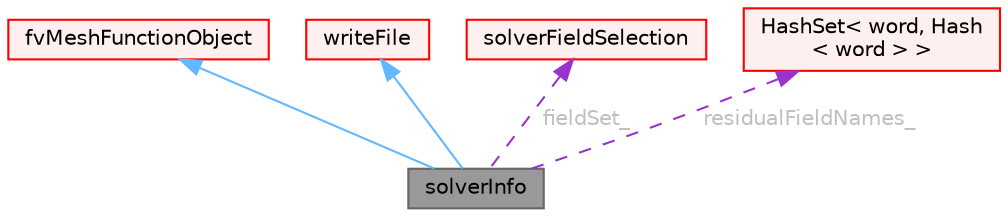 digraph "solverInfo"
{
 // LATEX_PDF_SIZE
  bgcolor="transparent";
  edge [fontname=Helvetica,fontsize=10,labelfontname=Helvetica,labelfontsize=10];
  node [fontname=Helvetica,fontsize=10,shape=box,height=0.2,width=0.4];
  Node1 [id="Node000001",label="solverInfo",height=0.2,width=0.4,color="gray40", fillcolor="grey60", style="filled", fontcolor="black",tooltip="Writes solver information for a list of user-specified fields."];
  Node2 -> Node1 [id="edge1_Node000001_Node000002",dir="back",color="steelblue1",style="solid",tooltip=" "];
  Node2 [id="Node000002",label="fvMeshFunctionObject",height=0.2,width=0.4,color="red", fillcolor="#FFF0F0", style="filled",URL="$classFoam_1_1functionObjects_1_1fvMeshFunctionObject.html",tooltip="Specialization of Foam::functionObject for an Foam::fvMesh, providing a reference to the Foam::fvMesh..."];
  Node76 -> Node1 [id="edge2_Node000001_Node000076",dir="back",color="steelblue1",style="solid",tooltip=" "];
  Node76 [id="Node000076",label="writeFile",height=0.2,width=0.4,color="red", fillcolor="#FFF0F0", style="filled",URL="$classFoam_1_1functionObjects_1_1writeFile.html",tooltip="Base class for writing single files from the function objects."];
  Node79 -> Node1 [id="edge3_Node000001_Node000079",dir="back",color="darkorchid3",style="dashed",tooltip=" ",label=" fieldSet_",fontcolor="grey" ];
  Node79 [id="Node000079",label="solverFieldSelection",height=0.2,width=0.4,color="red", fillcolor="#FFF0F0", style="filled",URL="$classFoam_1_1functionObjects_1_1solverFieldSelection.html",tooltip=" "];
  Node85 -> Node1 [id="edge4_Node000001_Node000085",dir="back",color="darkorchid3",style="dashed",tooltip=" ",label=" residualFieldNames_",fontcolor="grey" ];
  Node85 [id="Node000085",label="HashSet\< word, Hash\l\< word \> \>",height=0.2,width=0.4,color="red", fillcolor="#FFF0F0", style="filled",URL="$classFoam_1_1HashSet.html",tooltip=" "];
}
